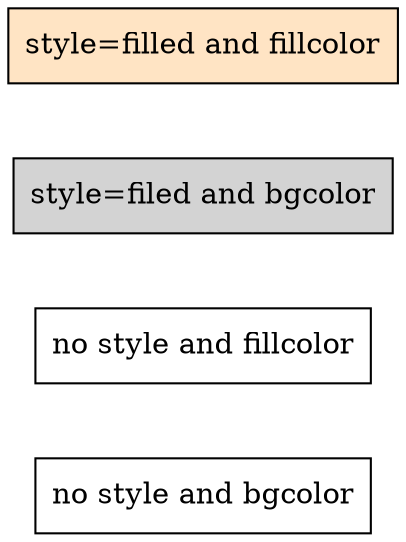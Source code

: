 digraph X {

   node [ shape = box ]

   node_1 [ fillcolor=bisque  style=filled label="style=filled and fillcolor" ]
   node_2 [   bgcolor=red     style=filled label="style=filed and bgcolor"    ] // bgcolor is not respected, color will be grey
   node_3 [ fillcolor=bisque               label="no style and fillcolor"     ]
   node_4 [   bgcolor=red                  label="no style and bgcolor"       ]

   node_1 -> node_2 -> node_3 -> node_4 [ style=invis ]

}
